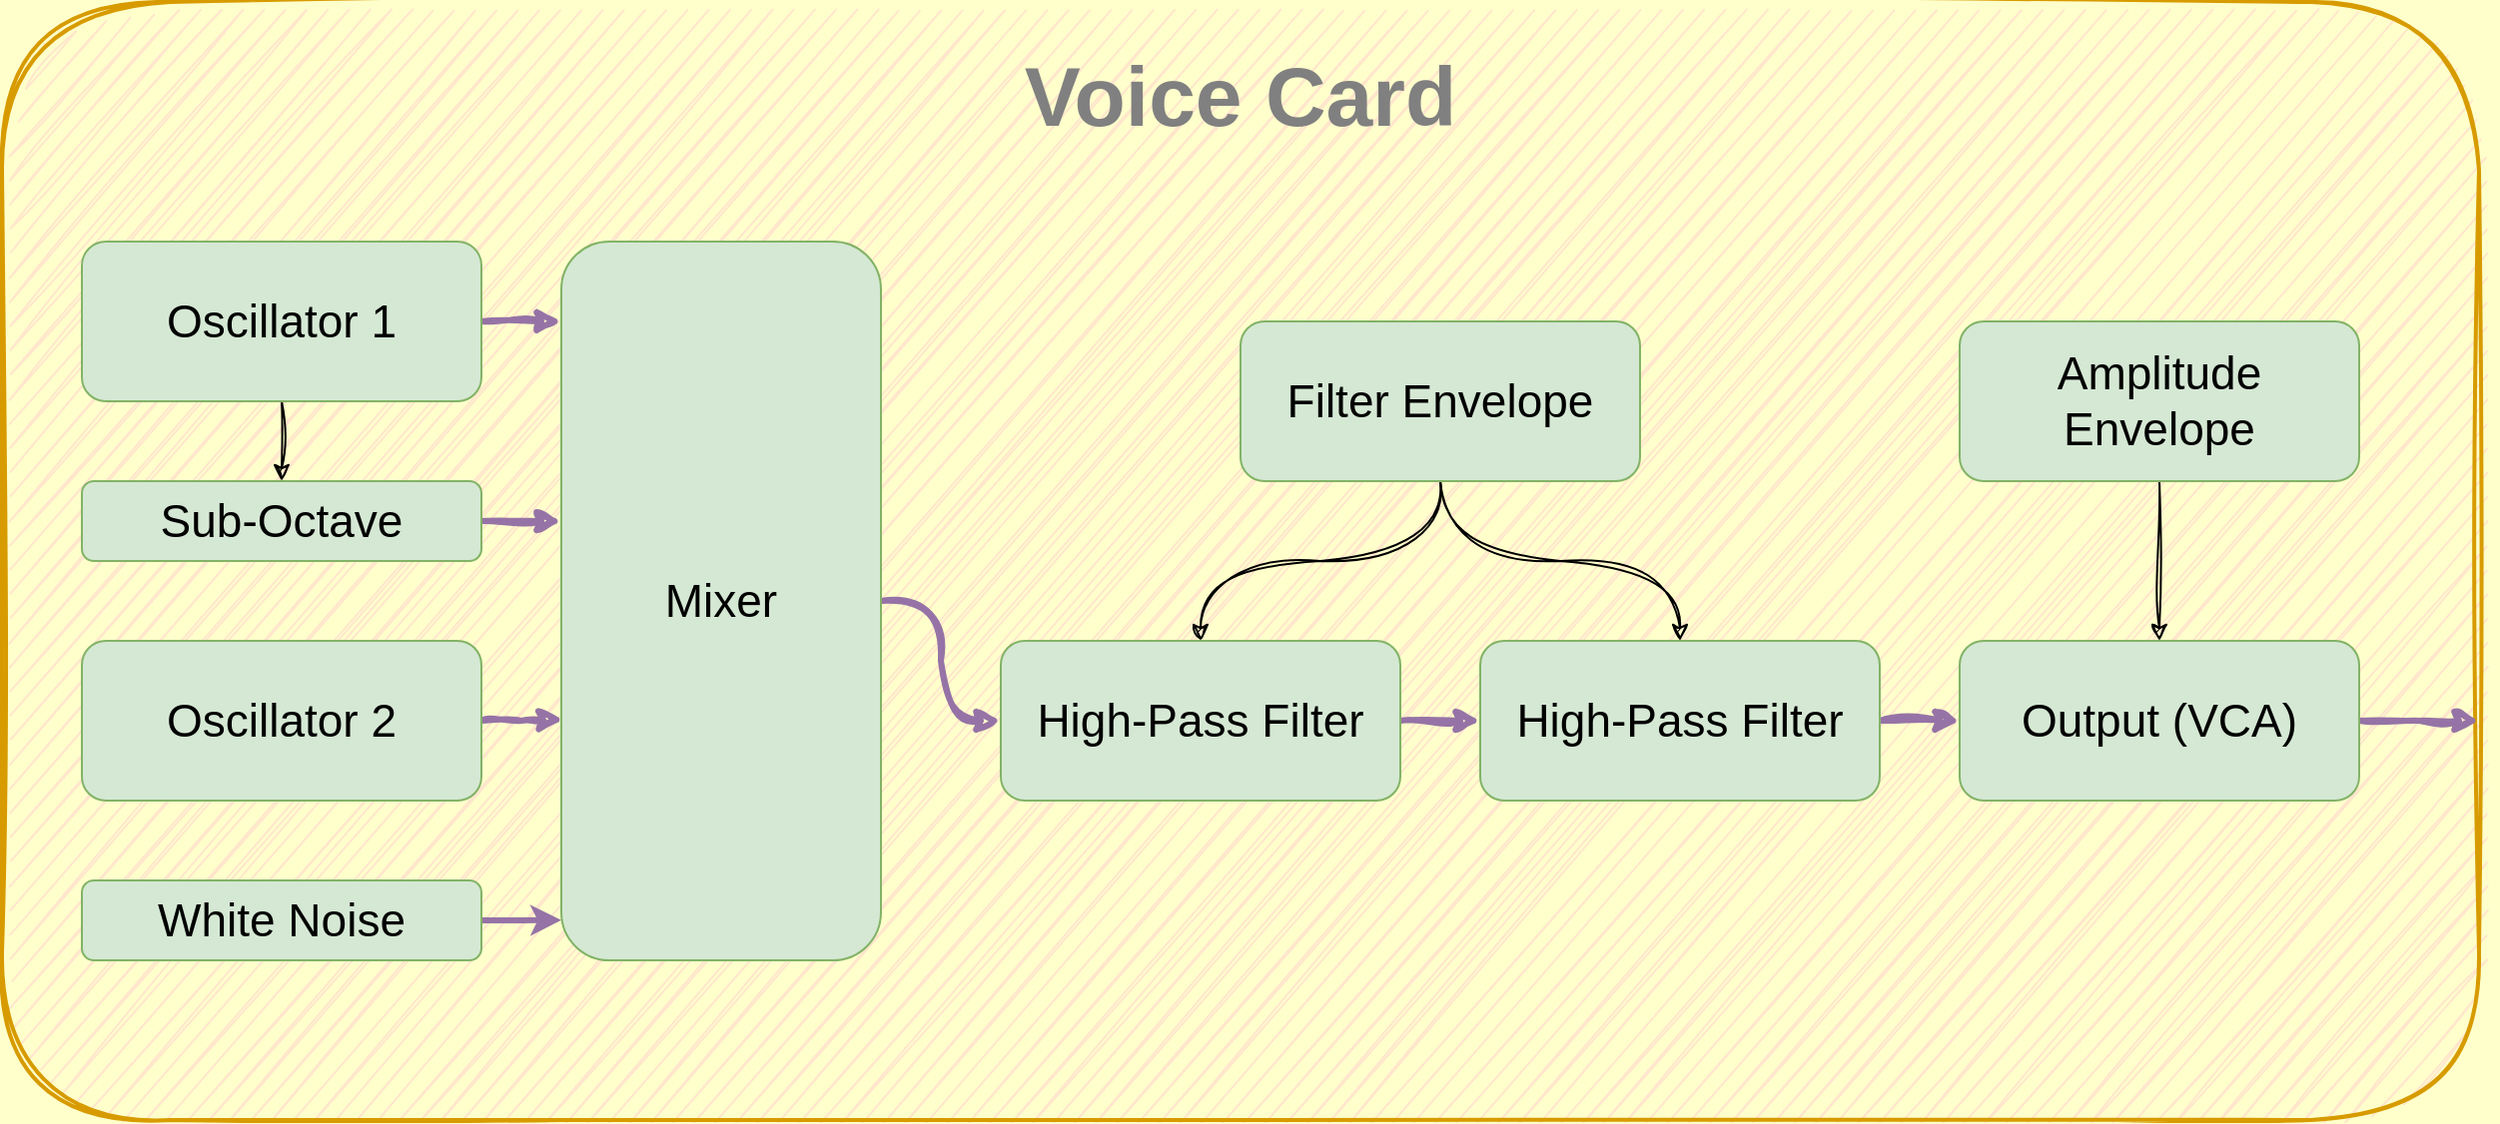 <mxfile version="21.7.5" type="device">
  <diagram name="Page-1" id="qCLb-ooyRNMUHMCF8lpI">
    <mxGraphModel dx="1434" dy="931" grid="1" gridSize="10" guides="1" tooltips="1" connect="1" arrows="1" fold="1" page="1" pageScale="1" pageWidth="1320" pageHeight="640" background="#FFFFCC" math="0" shadow="0">
      <root>
        <mxCell id="0" />
        <mxCell id="1" parent="0" />
        <mxCell id="zNT_SMo8weagiPJWRwsJ-1" value="&lt;h1&gt;&lt;span style=&quot;font-size: 42px; background-color: initial;&quot;&gt;Voice Card&lt;/span&gt;&lt;/h1&gt;" style="rounded=1;whiteSpace=wrap;html=1;fillColor=#ffe6cc;strokeColor=#d79b00;sketch=1;curveFitting=1;jiggle=2;strokeWidth=2;verticalAlign=top;labelBackgroundColor=none;labelBorderColor=none;fontColor=#808080;" vertex="1" parent="1">
          <mxGeometry x="40" y="40" width="1240" height="560" as="geometry" />
        </mxCell>
        <mxCell id="zNT_SMo8weagiPJWRwsJ-18" style="edgeStyle=orthogonalEdgeStyle;rounded=1;orthogonalLoop=1;jettySize=auto;html=1;exitX=0.5;exitY=1;exitDx=0;exitDy=0;entryX=0.5;entryY=0;entryDx=0;entryDy=0;sketch=1;curveFitting=1;jiggle=2;strokeWidth=1;" edge="1" parent="1" source="zNT_SMo8weagiPJWRwsJ-8" target="zNT_SMo8weagiPJWRwsJ-17">
          <mxGeometry relative="1" as="geometry" />
        </mxCell>
        <mxCell id="zNT_SMo8weagiPJWRwsJ-22" style="edgeStyle=orthogonalEdgeStyle;rounded=0;orthogonalLoop=1;jettySize=auto;html=1;exitX=1;exitY=0.5;exitDx=0;exitDy=0;entryX=0;entryY=0.111;entryDx=0;entryDy=0;entryPerimeter=0;strokeWidth=3;fillColor=#e1d5e7;strokeColor=#9673a6;sketch=1;curveFitting=1;jiggle=2;" edge="1" parent="1" source="zNT_SMo8weagiPJWRwsJ-8" target="zNT_SMo8weagiPJWRwsJ-10">
          <mxGeometry relative="1" as="geometry" />
        </mxCell>
        <mxCell id="zNT_SMo8weagiPJWRwsJ-8" value="Oscillator 1" style="rounded=1;whiteSpace=wrap;html=1;fillColor=#d5e8d4;strokeColor=#82b366;fontStyle=0;fontSize=23;" vertex="1" parent="1">
          <mxGeometry x="80" y="160" width="200" height="80" as="geometry" />
        </mxCell>
        <mxCell id="zNT_SMo8weagiPJWRwsJ-24" style="edgeStyle=orthogonalEdgeStyle;rounded=0;orthogonalLoop=1;jettySize=auto;html=1;exitX=1;exitY=0.5;exitDx=0;exitDy=0;entryX=0.006;entryY=0.665;entryDx=0;entryDy=0;entryPerimeter=0;strokeWidth=3;fillColor=#e1d5e7;strokeColor=#9673a6;sketch=1;curveFitting=1;jiggle=2;" edge="1" parent="1" source="zNT_SMo8weagiPJWRwsJ-9" target="zNT_SMo8weagiPJWRwsJ-10">
          <mxGeometry relative="1" as="geometry" />
        </mxCell>
        <mxCell id="zNT_SMo8weagiPJWRwsJ-9" value="Oscillator 2" style="rounded=1;whiteSpace=wrap;html=1;fillColor=#d5e8d4;strokeColor=#82b366;fontStyle=0;fontSize=23;" vertex="1" parent="1">
          <mxGeometry x="80" y="360" width="200" height="80" as="geometry" />
        </mxCell>
        <mxCell id="zNT_SMo8weagiPJWRwsJ-29" style="edgeStyle=orthogonalEdgeStyle;orthogonalLoop=1;jettySize=auto;html=1;entryX=0;entryY=0.5;entryDx=0;entryDy=0;fillColor=#e1d5e7;strokeColor=#9673a6;strokeWidth=3;sketch=1;curveFitting=1;jiggle=2;curved=1;" edge="1" parent="1" source="zNT_SMo8weagiPJWRwsJ-10" target="zNT_SMo8weagiPJWRwsJ-27">
          <mxGeometry relative="1" as="geometry" />
        </mxCell>
        <mxCell id="zNT_SMo8weagiPJWRwsJ-10" value="Mixer" style="rounded=1;whiteSpace=wrap;html=1;fillColor=#d5e8d4;strokeColor=#82b366;fontStyle=0;fontSize=23;" vertex="1" parent="1">
          <mxGeometry x="320" y="160" width="160" height="360" as="geometry" />
        </mxCell>
        <mxCell id="zNT_SMo8weagiPJWRwsJ-23" style="edgeStyle=orthogonalEdgeStyle;rounded=0;orthogonalLoop=1;jettySize=auto;html=1;exitX=1;exitY=0.5;exitDx=0;exitDy=0;entryX=0;entryY=0.389;entryDx=0;entryDy=0;entryPerimeter=0;fillColor=#e1d5e7;strokeColor=#9673a6;strokeWidth=3;sketch=1;curveFitting=1;jiggle=2;" edge="1" parent="1" source="zNT_SMo8weagiPJWRwsJ-17" target="zNT_SMo8weagiPJWRwsJ-10">
          <mxGeometry relative="1" as="geometry" />
        </mxCell>
        <mxCell id="zNT_SMo8weagiPJWRwsJ-17" value="Sub-Octave" style="rounded=1;whiteSpace=wrap;html=1;fillColor=#d5e8d4;strokeColor=#82b366;fontStyle=0;fontSize=23;" vertex="1" parent="1">
          <mxGeometry x="80" y="280" width="200" height="40" as="geometry" />
        </mxCell>
        <mxCell id="zNT_SMo8weagiPJWRwsJ-25" style="edgeStyle=orthogonalEdgeStyle;rounded=0;orthogonalLoop=1;jettySize=auto;html=1;exitX=1;exitY=0.5;exitDx=0;exitDy=0;entryX=0;entryY=0.944;entryDx=0;entryDy=0;entryPerimeter=0;strokeWidth=3;fillColor=#e1d5e7;strokeColor=#9673a6;" edge="1" parent="1" source="zNT_SMo8weagiPJWRwsJ-19" target="zNT_SMo8weagiPJWRwsJ-10">
          <mxGeometry relative="1" as="geometry" />
        </mxCell>
        <mxCell id="zNT_SMo8weagiPJWRwsJ-19" value="White Noise" style="rounded=1;whiteSpace=wrap;html=1;fillColor=#d5e8d4;strokeColor=#82b366;fontStyle=0;fontSize=23;" vertex="1" parent="1">
          <mxGeometry x="80" y="480" width="200" height="40" as="geometry" />
        </mxCell>
        <mxCell id="zNT_SMo8weagiPJWRwsJ-31" style="edgeStyle=orthogonalEdgeStyle;orthogonalLoop=1;jettySize=auto;html=1;exitX=0.5;exitY=1;exitDx=0;exitDy=0;sketch=1;curveFitting=1;jiggle=2;curved=1;" edge="1" parent="1" source="zNT_SMo8weagiPJWRwsJ-26" target="zNT_SMo8weagiPJWRwsJ-27">
          <mxGeometry relative="1" as="geometry" />
        </mxCell>
        <mxCell id="zNT_SMo8weagiPJWRwsJ-32" style="edgeStyle=orthogonalEdgeStyle;orthogonalLoop=1;jettySize=auto;html=1;exitX=0.5;exitY=1;exitDx=0;exitDy=0;sketch=1;curveFitting=1;jiggle=2;curved=1;" edge="1" parent="1" source="zNT_SMo8weagiPJWRwsJ-26" target="zNT_SMo8weagiPJWRwsJ-28">
          <mxGeometry relative="1" as="geometry" />
        </mxCell>
        <mxCell id="zNT_SMo8weagiPJWRwsJ-26" value="Filter Envelope" style="rounded=1;whiteSpace=wrap;html=1;fillColor=#d5e8d4;strokeColor=#82b366;fontStyle=0;fontSize=23;" vertex="1" parent="1">
          <mxGeometry x="660" y="200" width="200" height="80" as="geometry" />
        </mxCell>
        <mxCell id="zNT_SMo8weagiPJWRwsJ-30" style="edgeStyle=orthogonalEdgeStyle;rounded=0;orthogonalLoop=1;jettySize=auto;html=1;exitX=1;exitY=0.5;exitDx=0;exitDy=0;entryX=0;entryY=0.5;entryDx=0;entryDy=0;fillColor=#e1d5e7;strokeColor=#9673a6;strokeWidth=3;sketch=1;curveFitting=1;jiggle=2;" edge="1" parent="1" source="zNT_SMo8weagiPJWRwsJ-27" target="zNT_SMo8weagiPJWRwsJ-28">
          <mxGeometry relative="1" as="geometry" />
        </mxCell>
        <mxCell id="zNT_SMo8weagiPJWRwsJ-27" value="High-Pass Filter" style="rounded=1;whiteSpace=wrap;html=1;fillColor=#d5e8d4;strokeColor=#82b366;fontStyle=0;fontSize=23;" vertex="1" parent="1">
          <mxGeometry x="540" y="360" width="200" height="80" as="geometry" />
        </mxCell>
        <mxCell id="zNT_SMo8weagiPJWRwsJ-34" style="edgeStyle=orthogonalEdgeStyle;rounded=0;orthogonalLoop=1;jettySize=auto;html=1;exitX=1;exitY=0.5;exitDx=0;exitDy=0;entryX=0;entryY=0.5;entryDx=0;entryDy=0;fillColor=#e1d5e7;strokeColor=#9673a6;strokeWidth=3;sketch=1;curveFitting=1;jiggle=2;" edge="1" parent="1" source="zNT_SMo8weagiPJWRwsJ-28" target="zNT_SMo8weagiPJWRwsJ-33">
          <mxGeometry relative="1" as="geometry" />
        </mxCell>
        <mxCell id="zNT_SMo8weagiPJWRwsJ-28" value="High-Pass Filter" style="rounded=1;whiteSpace=wrap;html=1;fillColor=#d5e8d4;strokeColor=#82b366;fontStyle=0;fontSize=23;" vertex="1" parent="1">
          <mxGeometry x="780" y="360" width="200" height="80" as="geometry" />
        </mxCell>
        <mxCell id="zNT_SMo8weagiPJWRwsJ-37" style="edgeStyle=orthogonalEdgeStyle;rounded=0;orthogonalLoop=1;jettySize=auto;html=1;exitX=1;exitY=0.5;exitDx=0;exitDy=0;fillColor=#e1d5e7;strokeColor=#9673a6;strokeWidth=3;sketch=1;curveFitting=1;jiggle=2;" edge="1" parent="1" source="zNT_SMo8weagiPJWRwsJ-33">
          <mxGeometry relative="1" as="geometry">
            <mxPoint x="1280" y="400" as="targetPoint" />
          </mxGeometry>
        </mxCell>
        <mxCell id="zNT_SMo8weagiPJWRwsJ-33" value="Output (VCA)" style="rounded=1;whiteSpace=wrap;html=1;fillColor=#d5e8d4;strokeColor=#82b366;fontStyle=0;fontSize=23;" vertex="1" parent="1">
          <mxGeometry x="1020" y="360" width="200" height="80" as="geometry" />
        </mxCell>
        <mxCell id="zNT_SMo8weagiPJWRwsJ-36" style="edgeStyle=orthogonalEdgeStyle;rounded=0;orthogonalLoop=1;jettySize=auto;html=1;exitX=0.5;exitY=1;exitDx=0;exitDy=0;sketch=1;curveFitting=1;jiggle=2;" edge="1" parent="1" source="zNT_SMo8weagiPJWRwsJ-35" target="zNT_SMo8weagiPJWRwsJ-33">
          <mxGeometry relative="1" as="geometry" />
        </mxCell>
        <mxCell id="zNT_SMo8weagiPJWRwsJ-35" value="Amplitude Envelope" style="rounded=1;whiteSpace=wrap;html=1;fillColor=#d5e8d4;strokeColor=#82b366;fontStyle=0;fontSize=23;" vertex="1" parent="1">
          <mxGeometry x="1020" y="200" width="200" height="80" as="geometry" />
        </mxCell>
      </root>
    </mxGraphModel>
  </diagram>
</mxfile>
